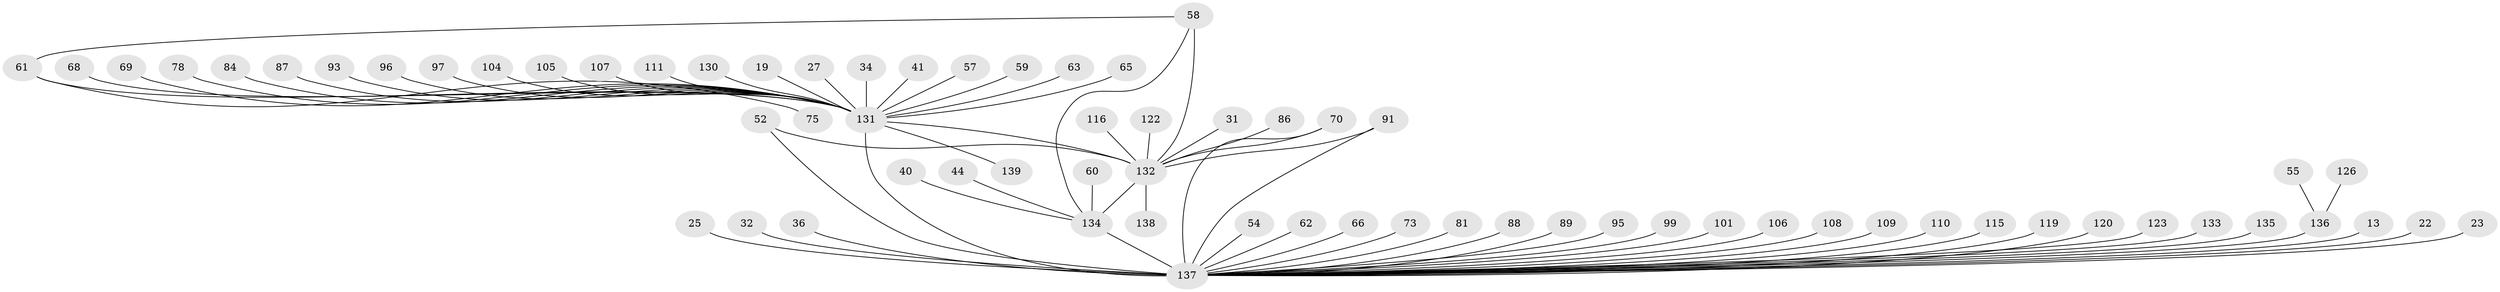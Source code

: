// original degree distribution, {5: 0.05755395683453238, 20: 0.007194244604316547, 11: 0.014388489208633094, 9: 0.014388489208633094, 14: 0.007194244604316547, 12: 0.014388489208633094, 3: 0.11510791366906475, 10: 0.014388489208633094, 13: 0.007194244604316547, 1: 0.5683453237410072, 7: 0.014388489208633094, 4: 0.04316546762589928, 2: 0.1223021582733813}
// Generated by graph-tools (version 1.1) at 2025/47/03/09/25 04:47:01]
// undirected, 69 vertices, 74 edges
graph export_dot {
graph [start="1"]
  node [color=gray90,style=filled];
  13;
  19;
  22;
  23;
  25;
  27;
  31;
  32;
  34;
  36;
  40;
  41;
  44;
  52;
  54;
  55;
  57;
  58 [super="+48"];
  59;
  60;
  61 [super="+39"];
  62;
  63;
  65;
  66;
  68;
  69;
  70 [super="+1"];
  73;
  75;
  78;
  81;
  84;
  86;
  87;
  88;
  89;
  91 [super="+83"];
  93;
  95;
  96;
  97;
  99;
  101 [super="+92"];
  104 [super="+67"];
  105 [super="+20+76"];
  106;
  107;
  108;
  109;
  110;
  111 [super="+38"];
  115;
  116;
  119;
  120 [super="+30"];
  122;
  123;
  126;
  130;
  131 [super="+21+77+11+10+64+7"];
  132 [super="+121+18+47+124+128"];
  133 [super="+74"];
  134 [super="+28+98+90+127"];
  135;
  136 [super="+17+102+33"];
  137 [super="+113+80+118+114"];
  138;
  139 [super="+129"];
  13 -- 137;
  19 -- 131;
  22 -- 137;
  23 -- 137;
  25 -- 137;
  27 -- 131;
  31 -- 132;
  32 -- 137;
  34 -- 131 [weight=2];
  36 -- 137;
  40 -- 134;
  41 -- 131;
  44 -- 134;
  52 -- 132;
  52 -- 137;
  54 -- 137;
  55 -- 136;
  57 -- 131;
  58 -- 61;
  58 -- 134;
  58 -- 132 [weight=3];
  59 -- 131;
  60 -- 134;
  61 -- 75;
  61 -- 131 [weight=3];
  62 -- 137;
  63 -- 131;
  65 -- 131;
  66 -- 137;
  68 -- 131;
  69 -- 131;
  70 -- 137 [weight=4];
  70 -- 132;
  73 -- 137;
  78 -- 131;
  81 -- 137;
  84 -- 131;
  86 -- 132;
  87 -- 131;
  88 -- 137;
  89 -- 137;
  91 -- 132;
  91 -- 137;
  93 -- 131;
  95 -- 137;
  96 -- 131;
  97 -- 131;
  99 -- 137;
  101 -- 137;
  104 -- 131;
  105 -- 131;
  106 -- 137;
  107 -- 131;
  108 -- 137;
  109 -- 137;
  110 -- 137;
  111 -- 131;
  115 -- 137;
  116 -- 132;
  119 -- 137;
  120 -- 137 [weight=2];
  122 -- 132;
  123 -- 137;
  126 -- 136;
  130 -- 131;
  131 -- 139;
  131 -- 132 [weight=9];
  131 -- 137 [weight=16];
  132 -- 134 [weight=2];
  132 -- 138;
  133 -- 137;
  134 -- 137 [weight=6];
  135 -- 137;
  136 -- 137 [weight=3];
}
